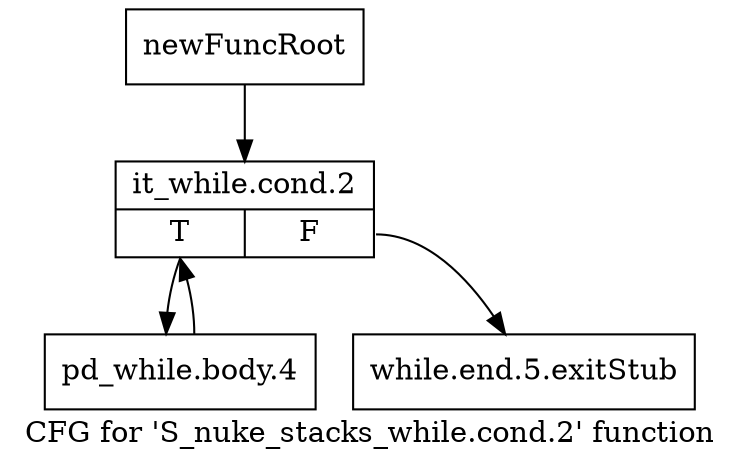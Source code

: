 digraph "CFG for 'S_nuke_stacks_while.cond.2' function" {
	label="CFG for 'S_nuke_stacks_while.cond.2' function";

	Node0x4d59510 [shape=record,label="{newFuncRoot}"];
	Node0x4d59510 -> Node0x4d5d0b0;
	Node0x4d5d060 [shape=record,label="{while.end.5.exitStub}"];
	Node0x4d5d0b0 [shape=record,label="{it_while.cond.2|{<s0>T|<s1>F}}"];
	Node0x4d5d0b0:s0 -> Node0x4d5d100;
	Node0x4d5d0b0:s1 -> Node0x4d5d060;
	Node0x4d5d100 [shape=record,label="{pd_while.body.4}"];
	Node0x4d5d100 -> Node0x4d5d0b0;
}
